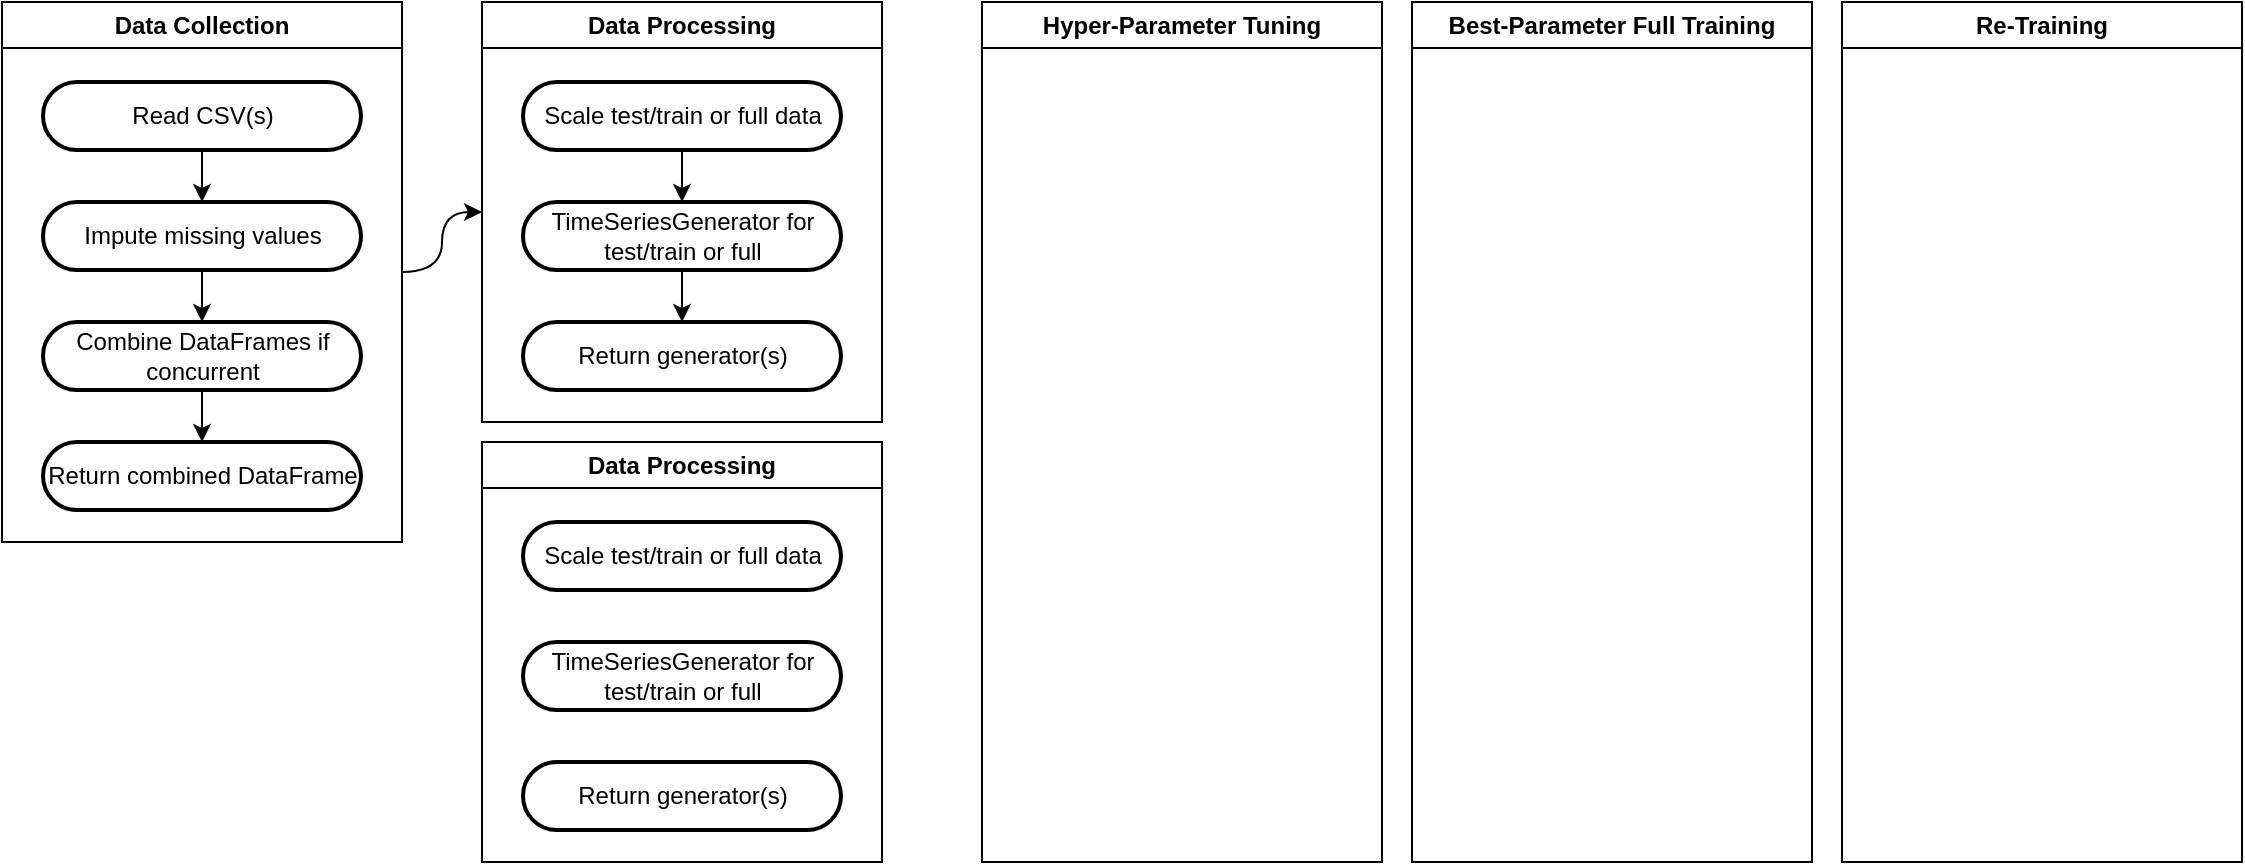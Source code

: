 <mxfile version="24.8.3">
  <diagram name="Page-1" id="im4f84TJx31p4GjBVJc7">
    <mxGraphModel dx="2304" dy="1260" grid="1" gridSize="10" guides="1" tooltips="1" connect="1" arrows="1" fold="1" page="1" pageScale="1" pageWidth="827" pageHeight="1169" math="0" shadow="0">
      <root>
        <mxCell id="0" />
        <mxCell id="1" parent="0" />
        <mxCell id="ZpfbbZLWPoLLmUBdWNGZ-46" style="edgeStyle=orthogonalEdgeStyle;rounded=0;orthogonalLoop=1;jettySize=auto;html=1;entryX=0;entryY=0.5;entryDx=0;entryDy=0;curved=1;" edge="1" parent="1" source="ZpfbbZLWPoLLmUBdWNGZ-24" target="ZpfbbZLWPoLLmUBdWNGZ-30">
          <mxGeometry relative="1" as="geometry" />
        </mxCell>
        <mxCell id="ZpfbbZLWPoLLmUBdWNGZ-24" value="Data Collection" style="swimlane;whiteSpace=wrap;html=1;" vertex="1" parent="1">
          <mxGeometry x="10" y="10" width="200" height="270" as="geometry" />
        </mxCell>
        <mxCell id="ZpfbbZLWPoLLmUBdWNGZ-40" style="edgeStyle=orthogonalEdgeStyle;rounded=0;orthogonalLoop=1;jettySize=auto;html=1;entryX=0.5;entryY=0;entryDx=0;entryDy=0;" edge="1" parent="ZpfbbZLWPoLLmUBdWNGZ-24" source="ZpfbbZLWPoLLmUBdWNGZ-26" target="ZpfbbZLWPoLLmUBdWNGZ-27">
          <mxGeometry relative="1" as="geometry" />
        </mxCell>
        <mxCell id="ZpfbbZLWPoLLmUBdWNGZ-26" value="Read CSV(s)" style="rounded=1;whiteSpace=wrap;arcSize=50;strokeWidth=2;" vertex="1" parent="ZpfbbZLWPoLLmUBdWNGZ-24">
          <mxGeometry x="20.5" y="40" width="159" height="34" as="geometry" />
        </mxCell>
        <mxCell id="ZpfbbZLWPoLLmUBdWNGZ-41" style="edgeStyle=orthogonalEdgeStyle;rounded=0;orthogonalLoop=1;jettySize=auto;html=1;entryX=0.5;entryY=0;entryDx=0;entryDy=0;" edge="1" parent="ZpfbbZLWPoLLmUBdWNGZ-24" source="ZpfbbZLWPoLLmUBdWNGZ-27" target="ZpfbbZLWPoLLmUBdWNGZ-28">
          <mxGeometry relative="1" as="geometry" />
        </mxCell>
        <mxCell id="ZpfbbZLWPoLLmUBdWNGZ-27" value="Impute missing values" style="rounded=1;whiteSpace=wrap;arcSize=50;strokeWidth=2;" vertex="1" parent="ZpfbbZLWPoLLmUBdWNGZ-24">
          <mxGeometry x="20.5" y="100" width="159" height="34" as="geometry" />
        </mxCell>
        <mxCell id="ZpfbbZLWPoLLmUBdWNGZ-42" style="edgeStyle=orthogonalEdgeStyle;rounded=0;orthogonalLoop=1;jettySize=auto;html=1;entryX=0.5;entryY=0;entryDx=0;entryDy=0;" edge="1" parent="ZpfbbZLWPoLLmUBdWNGZ-24" source="ZpfbbZLWPoLLmUBdWNGZ-28" target="ZpfbbZLWPoLLmUBdWNGZ-29">
          <mxGeometry relative="1" as="geometry" />
        </mxCell>
        <mxCell id="ZpfbbZLWPoLLmUBdWNGZ-28" value="Combine DataFrames if concurrent " style="rounded=1;whiteSpace=wrap;arcSize=50;strokeWidth=2;" vertex="1" parent="ZpfbbZLWPoLLmUBdWNGZ-24">
          <mxGeometry x="20.5" y="160" width="159" height="34" as="geometry" />
        </mxCell>
        <mxCell id="ZpfbbZLWPoLLmUBdWNGZ-29" value="Return combined DataFrame" style="rounded=1;whiteSpace=wrap;arcSize=50;strokeWidth=2;" vertex="1" parent="ZpfbbZLWPoLLmUBdWNGZ-24">
          <mxGeometry x="20.5" y="220" width="159" height="34" as="geometry" />
        </mxCell>
        <mxCell id="ZpfbbZLWPoLLmUBdWNGZ-30" value="Data Processing" style="swimlane;whiteSpace=wrap;html=1;" vertex="1" parent="1">
          <mxGeometry x="250" y="10" width="200" height="210" as="geometry" />
        </mxCell>
        <mxCell id="ZpfbbZLWPoLLmUBdWNGZ-44" style="edgeStyle=orthogonalEdgeStyle;rounded=0;orthogonalLoop=1;jettySize=auto;html=1;entryX=0.5;entryY=0;entryDx=0;entryDy=0;" edge="1" parent="ZpfbbZLWPoLLmUBdWNGZ-30" source="ZpfbbZLWPoLLmUBdWNGZ-31" target="ZpfbbZLWPoLLmUBdWNGZ-32">
          <mxGeometry relative="1" as="geometry" />
        </mxCell>
        <mxCell id="ZpfbbZLWPoLLmUBdWNGZ-31" value="Scale test/train or full data" style="rounded=1;whiteSpace=wrap;arcSize=50;strokeWidth=2;" vertex="1" parent="ZpfbbZLWPoLLmUBdWNGZ-30">
          <mxGeometry x="20.5" y="40" width="159" height="34" as="geometry" />
        </mxCell>
        <mxCell id="ZpfbbZLWPoLLmUBdWNGZ-45" style="edgeStyle=orthogonalEdgeStyle;rounded=0;orthogonalLoop=1;jettySize=auto;html=1;entryX=0.5;entryY=0;entryDx=0;entryDy=0;" edge="1" parent="ZpfbbZLWPoLLmUBdWNGZ-30" source="ZpfbbZLWPoLLmUBdWNGZ-32" target="ZpfbbZLWPoLLmUBdWNGZ-35">
          <mxGeometry relative="1" as="geometry" />
        </mxCell>
        <mxCell id="ZpfbbZLWPoLLmUBdWNGZ-32" value="TimeSeriesGenerator for test/train or full" style="rounded=1;whiteSpace=wrap;arcSize=50;strokeWidth=2;" vertex="1" parent="ZpfbbZLWPoLLmUBdWNGZ-30">
          <mxGeometry x="20.5" y="100" width="159" height="34" as="geometry" />
        </mxCell>
        <mxCell id="ZpfbbZLWPoLLmUBdWNGZ-35" value="Return generator(s)" style="rounded=1;whiteSpace=wrap;arcSize=50;strokeWidth=2;" vertex="1" parent="ZpfbbZLWPoLLmUBdWNGZ-30">
          <mxGeometry x="20.5" y="160" width="159" height="34" as="geometry" />
        </mxCell>
        <mxCell id="ZpfbbZLWPoLLmUBdWNGZ-36" value="Data Processing" style="swimlane;whiteSpace=wrap;html=1;" vertex="1" parent="1">
          <mxGeometry x="250" y="230" width="200" height="210" as="geometry" />
        </mxCell>
        <mxCell id="ZpfbbZLWPoLLmUBdWNGZ-37" value="Scale test/train or full data" style="rounded=1;whiteSpace=wrap;arcSize=50;strokeWidth=2;" vertex="1" parent="ZpfbbZLWPoLLmUBdWNGZ-36">
          <mxGeometry x="20.5" y="40" width="159" height="34" as="geometry" />
        </mxCell>
        <mxCell id="ZpfbbZLWPoLLmUBdWNGZ-38" value="TimeSeriesGenerator for test/train or full" style="rounded=1;whiteSpace=wrap;arcSize=50;strokeWidth=2;" vertex="1" parent="ZpfbbZLWPoLLmUBdWNGZ-36">
          <mxGeometry x="20.5" y="100" width="159" height="34" as="geometry" />
        </mxCell>
        <mxCell id="ZpfbbZLWPoLLmUBdWNGZ-39" value="Return generator(s)" style="rounded=1;whiteSpace=wrap;arcSize=50;strokeWidth=2;" vertex="1" parent="ZpfbbZLWPoLLmUBdWNGZ-36">
          <mxGeometry x="20.5" y="160" width="159" height="34" as="geometry" />
        </mxCell>
        <mxCell id="ZpfbbZLWPoLLmUBdWNGZ-47" value="Hyper-Parameter Tuning" style="swimlane;whiteSpace=wrap;html=1;" vertex="1" parent="1">
          <mxGeometry x="500" y="10" width="200" height="430" as="geometry" />
        </mxCell>
        <mxCell id="ZpfbbZLWPoLLmUBdWNGZ-48" style="edgeStyle=orthogonalEdgeStyle;rounded=0;orthogonalLoop=1;jettySize=auto;html=1;entryX=0.5;entryY=0;entryDx=0;entryDy=0;" edge="1" parent="ZpfbbZLWPoLLmUBdWNGZ-47" target="ZpfbbZLWPoLLmUBdWNGZ-51">
          <mxGeometry relative="1" as="geometry">
            <mxPoint x="100" y="74" as="sourcePoint" />
          </mxGeometry>
        </mxCell>
        <mxCell id="ZpfbbZLWPoLLmUBdWNGZ-50" style="edgeStyle=orthogonalEdgeStyle;rounded=0;orthogonalLoop=1;jettySize=auto;html=1;entryX=0.5;entryY=0;entryDx=0;entryDy=0;" edge="1" parent="ZpfbbZLWPoLLmUBdWNGZ-47" target="ZpfbbZLWPoLLmUBdWNGZ-53">
          <mxGeometry relative="1" as="geometry">
            <mxPoint x="100" y="134" as="sourcePoint" />
          </mxGeometry>
        </mxCell>
        <mxCell id="ZpfbbZLWPoLLmUBdWNGZ-52" style="edgeStyle=orthogonalEdgeStyle;rounded=0;orthogonalLoop=1;jettySize=auto;html=1;entryX=0.5;entryY=0;entryDx=0;entryDy=0;" edge="1" parent="ZpfbbZLWPoLLmUBdWNGZ-47" target="ZpfbbZLWPoLLmUBdWNGZ-54">
          <mxGeometry relative="1" as="geometry">
            <mxPoint x="100" y="194" as="sourcePoint" />
          </mxGeometry>
        </mxCell>
        <mxCell id="ZpfbbZLWPoLLmUBdWNGZ-55" value="Best-Parameter Full Training" style="swimlane;whiteSpace=wrap;html=1;" vertex="1" parent="1">
          <mxGeometry x="715" y="10" width="200" height="430" as="geometry" />
        </mxCell>
        <mxCell id="ZpfbbZLWPoLLmUBdWNGZ-56" style="edgeStyle=orthogonalEdgeStyle;rounded=0;orthogonalLoop=1;jettySize=auto;html=1;entryX=0.5;entryY=0;entryDx=0;entryDy=0;" edge="1" parent="ZpfbbZLWPoLLmUBdWNGZ-55" target="ZpfbbZLWPoLLmUBdWNGZ-59">
          <mxGeometry relative="1" as="geometry">
            <mxPoint x="100" y="74" as="sourcePoint" />
          </mxGeometry>
        </mxCell>
        <mxCell id="ZpfbbZLWPoLLmUBdWNGZ-58" style="edgeStyle=orthogonalEdgeStyle;rounded=0;orthogonalLoop=1;jettySize=auto;html=1;entryX=0.5;entryY=0;entryDx=0;entryDy=0;" edge="1" parent="ZpfbbZLWPoLLmUBdWNGZ-55" target="ZpfbbZLWPoLLmUBdWNGZ-61">
          <mxGeometry relative="1" as="geometry">
            <mxPoint x="100" y="134" as="sourcePoint" />
          </mxGeometry>
        </mxCell>
        <mxCell id="ZpfbbZLWPoLLmUBdWNGZ-60" style="edgeStyle=orthogonalEdgeStyle;rounded=0;orthogonalLoop=1;jettySize=auto;html=1;entryX=0.5;entryY=0;entryDx=0;entryDy=0;" edge="1" parent="ZpfbbZLWPoLLmUBdWNGZ-55" target="ZpfbbZLWPoLLmUBdWNGZ-62">
          <mxGeometry relative="1" as="geometry">
            <mxPoint x="100" y="194" as="sourcePoint" />
          </mxGeometry>
        </mxCell>
        <mxCell id="ZpfbbZLWPoLLmUBdWNGZ-63" value="Re-Training" style="swimlane;whiteSpace=wrap;html=1;" vertex="1" parent="1">
          <mxGeometry x="930" y="10" width="200" height="430" as="geometry" />
        </mxCell>
        <mxCell id="ZpfbbZLWPoLLmUBdWNGZ-64" style="edgeStyle=orthogonalEdgeStyle;rounded=0;orthogonalLoop=1;jettySize=auto;html=1;entryX=0.5;entryY=0;entryDx=0;entryDy=0;" edge="1" parent="ZpfbbZLWPoLLmUBdWNGZ-63" target="ZpfbbZLWPoLLmUBdWNGZ-67">
          <mxGeometry relative="1" as="geometry">
            <mxPoint x="100.0" y="74" as="sourcePoint" />
          </mxGeometry>
        </mxCell>
        <mxCell id="ZpfbbZLWPoLLmUBdWNGZ-66" style="edgeStyle=orthogonalEdgeStyle;rounded=0;orthogonalLoop=1;jettySize=auto;html=1;entryX=0.5;entryY=0;entryDx=0;entryDy=0;" edge="1" parent="ZpfbbZLWPoLLmUBdWNGZ-63" target="ZpfbbZLWPoLLmUBdWNGZ-69">
          <mxGeometry relative="1" as="geometry">
            <mxPoint x="100.0" y="134" as="sourcePoint" />
          </mxGeometry>
        </mxCell>
        <mxCell id="ZpfbbZLWPoLLmUBdWNGZ-68" style="edgeStyle=orthogonalEdgeStyle;rounded=0;orthogonalLoop=1;jettySize=auto;html=1;entryX=0.5;entryY=0;entryDx=0;entryDy=0;" edge="1" parent="ZpfbbZLWPoLLmUBdWNGZ-63" target="ZpfbbZLWPoLLmUBdWNGZ-70">
          <mxGeometry relative="1" as="geometry">
            <mxPoint x="100.0" y="194" as="sourcePoint" />
          </mxGeometry>
        </mxCell>
      </root>
    </mxGraphModel>
  </diagram>
</mxfile>

